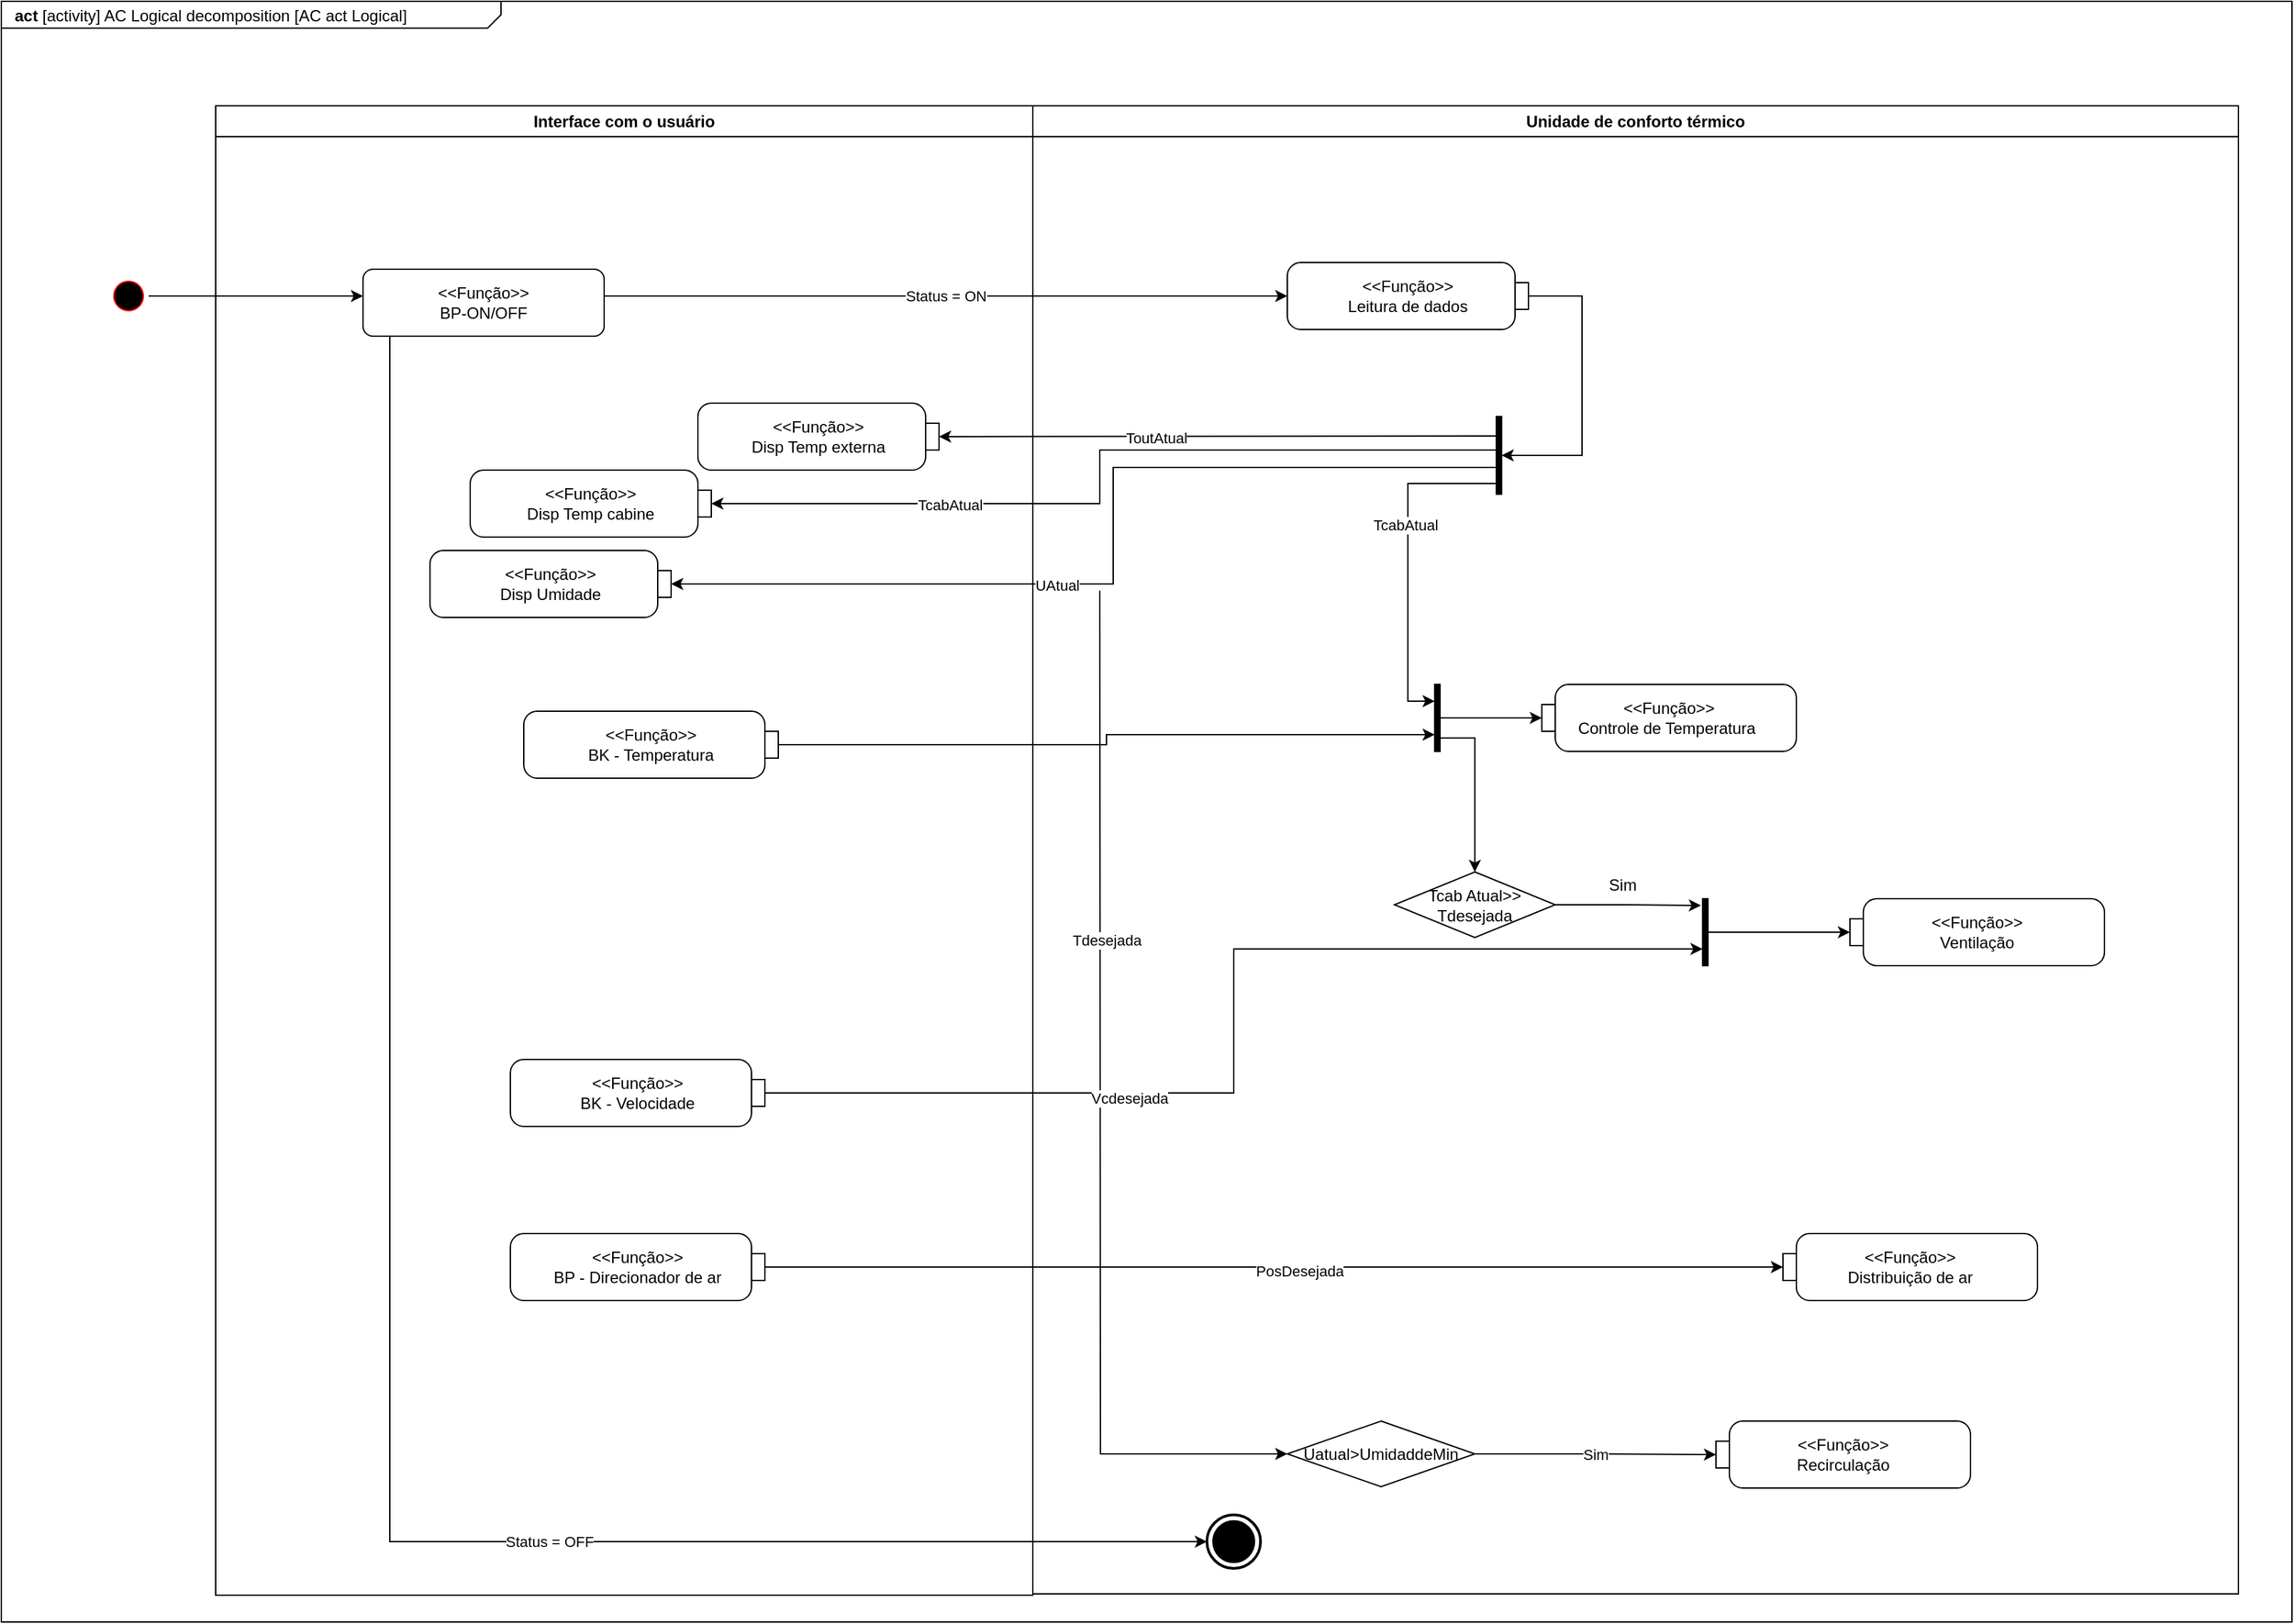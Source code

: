 <mxfile version="15.8.3" type="github">
  <diagram name="Page-1" id="929967ad-93f9-6ef4-fab6-5d389245f69c">
    <mxGraphModel dx="4336.5" dy="153" grid="1" gridSize="10" guides="1" tooltips="1" connect="1" arrows="1" fold="1" page="1" pageScale="1.5" pageWidth="1169" pageHeight="826" background="none" math="0" shadow="0">
      <root>
        <mxCell id="0" style=";html=1;" />
        <mxCell id="1" style=";html=1;" parent="0" />
        <mxCell id="vrOg_hvAR8X6UsYTPUph-13" value="Interface com o usuário" style="swimlane;whiteSpace=wrap" vertex="1" parent="1">
          <mxGeometry x="-1570" y="1328" width="610" height="1112" as="geometry" />
        </mxCell>
        <mxCell id="vrOg_hvAR8X6UsYTPUph-72" value="&amp;lt;&amp;lt;Função&amp;gt;&amp;gt;&lt;br&gt;Disp Temp cabine" style="html=1;shape=mxgraph.sysml.objFlowR;whiteSpace=wrap;" vertex="1" parent="vrOg_hvAR8X6UsYTPUph-13">
          <mxGeometry x="190" y="272" width="180" height="50" as="geometry" />
        </mxCell>
        <mxCell id="vrOg_hvAR8X6UsYTPUph-105" value="&amp;lt;&amp;lt;Função&amp;gt;&amp;gt;&lt;br&gt;BK - Velocidade" style="html=1;shape=mxgraph.sysml.objFlowR;whiteSpace=wrap;" vertex="1" parent="vrOg_hvAR8X6UsYTPUph-13">
          <mxGeometry x="220" y="712" width="190" height="50" as="geometry" />
        </mxCell>
        <mxCell id="vrOg_hvAR8X6UsYTPUph-108" value="&amp;lt;&amp;lt;Função&amp;gt;&amp;gt;&lt;br&gt;BP - Direcionador de ar" style="html=1;shape=mxgraph.sysml.objFlowR;whiteSpace=wrap;" vertex="1" parent="vrOg_hvAR8X6UsYTPUph-13">
          <mxGeometry x="220" y="842" width="190" height="50" as="geometry" />
        </mxCell>
        <mxCell id="vrOg_hvAR8X6UsYTPUph-73" value="&amp;lt;&amp;lt;Função&amp;gt;&amp;gt;&lt;br&gt;Disp Umidade" style="html=1;shape=mxgraph.sysml.objFlowR;whiteSpace=wrap;" vertex="1" parent="vrOg_hvAR8X6UsYTPUph-13">
          <mxGeometry x="160" y="332" width="180" height="50" as="geometry" />
        </mxCell>
        <mxCell id="vrOg_hvAR8X6UsYTPUph-64" value="&amp;lt;&amp;lt;Função&amp;gt;&amp;gt;&lt;br&gt;BP-ON/OFF" style="shape=rect;html=1;rounded=1;whiteSpace=wrap;align=center;" vertex="1" parent="vrOg_hvAR8X6UsYTPUph-13">
          <mxGeometry x="110" y="122" width="180" height="50" as="geometry" />
        </mxCell>
        <mxCell id="vrOg_hvAR8X6UsYTPUph-62" value="Unidade de conforto térmico" style="swimlane;whiteSpace=wrap" vertex="1" parent="1">
          <mxGeometry x="-960" y="1328" width="900" height="1111" as="geometry" />
        </mxCell>
        <mxCell id="vrOg_hvAR8X6UsYTPUph-71" value="" style="shape=rect;html=1;fillColor=#000000;verticalLabelPosition=bottom;verticalAlignment=top;" vertex="1" parent="vrOg_hvAR8X6UsYTPUph-62">
          <mxGeometry x="346" y="232" width="4" height="58" as="geometry" />
        </mxCell>
        <mxCell id="vrOg_hvAR8X6UsYTPUph-86" value="" style="shape=rect;html=1;fillColor=#000000;verticalLabelPosition=bottom;verticalAlignment=top;" vertex="1" parent="vrOg_hvAR8X6UsYTPUph-62">
          <mxGeometry x="300" y="432" width="4" height="50" as="geometry" />
        </mxCell>
        <mxCell id="vrOg_hvAR8X6UsYTPUph-88" style="edgeStyle=orthogonalEdgeStyle;rounded=0;orthogonalLoop=1;jettySize=auto;html=1;exitX=0;exitY=1;exitDx=0;exitDy=0;entryX=0;entryY=0.25;entryDx=0;entryDy=0;" edge="1" parent="vrOg_hvAR8X6UsYTPUph-62" source="vrOg_hvAR8X6UsYTPUph-71" target="vrOg_hvAR8X6UsYTPUph-86">
          <mxGeometry relative="1" as="geometry">
            <Array as="points">
              <mxPoint x="280" y="282" />
              <mxPoint x="280" y="444" />
            </Array>
          </mxGeometry>
        </mxCell>
        <mxCell id="vrOg_hvAR8X6UsYTPUph-89" value="TcabAtual" style="edgeLabel;html=1;align=center;verticalAlign=middle;resizable=0;points=[];" vertex="1" connectable="0" parent="vrOg_hvAR8X6UsYTPUph-88">
          <mxGeometry x="-0.181" y="-2" relative="1" as="geometry">
            <mxPoint as="offset" />
          </mxGeometry>
        </mxCell>
        <mxCell id="vrOg_hvAR8X6UsYTPUph-104" style="edgeStyle=orthogonalEdgeStyle;rounded=0;orthogonalLoop=1;jettySize=auto;html=1;exitX=1;exitY=0.5;exitDx=0;exitDy=0;entryX=0;entryY=0.5;entryDx=0;entryDy=0;startArrow=none;startFill=0;endArrow=classic;endFill=1;" edge="1" parent="vrOg_hvAR8X6UsYTPUph-62" source="vrOg_hvAR8X6UsYTPUph-94" target="vrOg_hvAR8X6UsYTPUph-93">
          <mxGeometry relative="1" as="geometry" />
        </mxCell>
        <mxCell id="vrOg_hvAR8X6UsYTPUph-94" value="" style="shape=rect;html=1;fillColor=#000000;verticalLabelPosition=bottom;verticalAlignment=top;" vertex="1" parent="vrOg_hvAR8X6UsYTPUph-62">
          <mxGeometry x="500" y="592" width="4" height="50" as="geometry" />
        </mxCell>
        <mxCell id="vrOg_hvAR8X6UsYTPUph-93" value="&amp;lt;&amp;lt;Função&amp;gt;&amp;gt;&lt;br&gt;Ventilação" style="html=1;shape=mxgraph.sysml.objFlowL;whiteSpace=wrap;" vertex="1" parent="vrOg_hvAR8X6UsYTPUph-62">
          <mxGeometry x="610" y="592" width="190" height="50" as="geometry" />
        </mxCell>
        <mxCell id="vrOg_hvAR8X6UsYTPUph-100" style="edgeStyle=orthogonalEdgeStyle;rounded=0;orthogonalLoop=1;jettySize=auto;html=1;exitX=1;exitY=0.5;exitDx=0;exitDy=0;entryX=-0.308;entryY=0.101;entryDx=0;entryDy=0;startArrow=none;startFill=0;endArrow=classic;endFill=1;entryPerimeter=0;" edge="1" parent="vrOg_hvAR8X6UsYTPUph-62" source="vrOg_hvAR8X6UsYTPUph-96" target="vrOg_hvAR8X6UsYTPUph-94">
          <mxGeometry relative="1" as="geometry" />
        </mxCell>
        <mxCell id="vrOg_hvAR8X6UsYTPUph-96" value="Tcab Atual&amp;gt;&amp;gt; Tdesejada" style="rhombus;whiteSpace=wrap;html=1;" vertex="1" parent="vrOg_hvAR8X6UsYTPUph-62">
          <mxGeometry x="270" y="572" width="120" height="49" as="geometry" />
        </mxCell>
        <mxCell id="vrOg_hvAR8X6UsYTPUph-97" style="edgeStyle=orthogonalEdgeStyle;rounded=0;orthogonalLoop=1;jettySize=auto;html=1;startArrow=classic;startFill=1;endArrow=none;endFill=0;entryX=1;entryY=0.8;entryDx=0;entryDy=0;entryPerimeter=0;exitX=0.5;exitY=0;exitDx=0;exitDy=0;" edge="1" parent="vrOg_hvAR8X6UsYTPUph-62" source="vrOg_hvAR8X6UsYTPUph-96" target="vrOg_hvAR8X6UsYTPUph-86">
          <mxGeometry relative="1" as="geometry">
            <mxPoint x="414" y="472" as="targetPoint" />
            <mxPoint x="304" y="562" as="sourcePoint" />
            <Array as="points">
              <mxPoint x="330" y="472" />
            </Array>
          </mxGeometry>
        </mxCell>
        <mxCell id="vrOg_hvAR8X6UsYTPUph-103" value="Sim" style="text;html=1;align=center;verticalAlign=middle;resizable=0;points=[];autosize=1;strokeColor=none;fillColor=none;" vertex="1" parent="vrOg_hvAR8X6UsYTPUph-62">
          <mxGeometry x="420" y="572" width="40" height="20" as="geometry" />
        </mxCell>
        <mxCell id="vrOg_hvAR8X6UsYTPUph-110" value="&amp;lt;&amp;lt;Função&amp;gt;&amp;gt;&lt;br&gt;Distribuição de ar" style="html=1;shape=mxgraph.sysml.objFlowL;whiteSpace=wrap;" vertex="1" parent="vrOg_hvAR8X6UsYTPUph-62">
          <mxGeometry x="560" y="842" width="190" height="50" as="geometry" />
        </mxCell>
        <mxCell id="vrOg_hvAR8X6UsYTPUph-113" value="&amp;lt;&amp;lt;Função&amp;gt;&amp;gt;&lt;br&gt;Recirculação" style="html=1;shape=mxgraph.sysml.objFlowL;whiteSpace=wrap;" vertex="1" parent="vrOg_hvAR8X6UsYTPUph-62">
          <mxGeometry x="510" y="982" width="190" height="50" as="geometry" />
        </mxCell>
        <mxCell id="vrOg_hvAR8X6UsYTPUph-117" value="" style="edgeStyle=orthogonalEdgeStyle;rounded=0;orthogonalLoop=1;jettySize=auto;html=1;startArrow=classic;startFill=1;endArrow=none;endFill=0;" edge="1" parent="vrOg_hvAR8X6UsYTPUph-62" source="vrOg_hvAR8X6UsYTPUph-116">
          <mxGeometry relative="1" as="geometry">
            <mxPoint x="50" y="362" as="targetPoint" />
          </mxGeometry>
        </mxCell>
        <mxCell id="vrOg_hvAR8X6UsYTPUph-121" value="Sim" style="edgeStyle=orthogonalEdgeStyle;rounded=0;orthogonalLoop=1;jettySize=auto;html=1;entryX=0;entryY=0.5;entryDx=0;entryDy=0;entryPerimeter=0;startArrow=none;startFill=0;endArrow=classic;endFill=1;" edge="1" parent="vrOg_hvAR8X6UsYTPUph-62" source="vrOg_hvAR8X6UsYTPUph-116" target="vrOg_hvAR8X6UsYTPUph-113">
          <mxGeometry relative="1" as="geometry" />
        </mxCell>
        <mxCell id="vrOg_hvAR8X6UsYTPUph-116" value="Uatual&amp;gt;UmidaddeMin" style="rhombus;whiteSpace=wrap;html=1;" vertex="1" parent="vrOg_hvAR8X6UsYTPUph-62">
          <mxGeometry x="190" y="982" width="140" height="49" as="geometry" />
        </mxCell>
        <mxCell id="vrOg_hvAR8X6UsYTPUph-122" value="" style="html=1;shape=mxgraph.sysml.actFinal;strokeWidth=2;verticalLabelPosition=bottom;verticalAlignment=top;" vertex="1" parent="vrOg_hvAR8X6UsYTPUph-62">
          <mxGeometry x="130" y="1052" width="40" height="40" as="geometry" />
        </mxCell>
        <mxCell id="vrOg_hvAR8X6UsYTPUph-67" value="Status = ON" style="edgeStyle=orthogonalEdgeStyle;rounded=0;orthogonalLoop=1;jettySize=auto;html=1;" edge="1" parent="1" source="vrOg_hvAR8X6UsYTPUph-64">
          <mxGeometry relative="1" as="geometry">
            <mxPoint x="-770" y="1470" as="targetPoint" />
            <Array as="points">
              <mxPoint x="-1010" y="1470" />
              <mxPoint x="-1010" y="1470" />
            </Array>
          </mxGeometry>
        </mxCell>
        <mxCell id="vrOg_hvAR8X6UsYTPUph-70" style="edgeStyle=orthogonalEdgeStyle;rounded=0;orthogonalLoop=1;jettySize=auto;html=1;entryX=1;entryY=0.5;entryDx=0;entryDy=0;" edge="1" parent="1" source="vrOg_hvAR8X6UsYTPUph-68" target="vrOg_hvAR8X6UsYTPUph-71">
          <mxGeometry relative="1" as="geometry">
            <mxPoint x="-580" y="1585" as="targetPoint" />
            <Array as="points">
              <mxPoint x="-550" y="1470" />
              <mxPoint x="-550" y="1589" />
            </Array>
          </mxGeometry>
        </mxCell>
        <mxCell id="vrOg_hvAR8X6UsYTPUph-68" value="&amp;lt;&amp;lt;Função&amp;gt;&amp;gt;&lt;br&gt;Leitura de dados" style="html=1;shape=mxgraph.sysml.objFlowR;whiteSpace=wrap;" vertex="1" parent="1">
          <mxGeometry x="-770" y="1445" width="180" height="50" as="geometry" />
        </mxCell>
        <mxCell id="vrOg_hvAR8X6UsYTPUph-69" value="&amp;lt;&amp;lt;Função&amp;gt;&amp;gt;&lt;br&gt;Disp Temp externa" style="html=1;shape=mxgraph.sysml.objFlowR;whiteSpace=wrap;" vertex="1" parent="1">
          <mxGeometry x="-1210" y="1550" width="180" height="50" as="geometry" />
        </mxCell>
        <mxCell id="vrOg_hvAR8X6UsYTPUph-74" style="edgeStyle=orthogonalEdgeStyle;rounded=0;orthogonalLoop=1;jettySize=auto;html=1;exitX=0;exitY=0.25;exitDx=0;exitDy=0;entryX=1;entryY=0.5;entryDx=0;entryDy=0;entryPerimeter=0;" edge="1" parent="1" source="vrOg_hvAR8X6UsYTPUph-71" target="vrOg_hvAR8X6UsYTPUph-69">
          <mxGeometry relative="1" as="geometry">
            <Array as="points">
              <mxPoint x="-620" y="1575" />
            </Array>
          </mxGeometry>
        </mxCell>
        <mxCell id="vrOg_hvAR8X6UsYTPUph-75" value="ToutAtual" style="edgeLabel;html=1;align=center;verticalAlign=middle;resizable=0;points=[];" vertex="1" connectable="0" parent="vrOg_hvAR8X6UsYTPUph-74">
          <mxGeometry x="0.222" y="1" relative="1" as="geometry">
            <mxPoint as="offset" />
          </mxGeometry>
        </mxCell>
        <mxCell id="vrOg_hvAR8X6UsYTPUph-76" style="edgeStyle=orthogonalEdgeStyle;rounded=0;orthogonalLoop=1;jettySize=auto;html=1;exitX=0;exitY=0.5;exitDx=0;exitDy=0;entryX=1;entryY=0.5;entryDx=0;entryDy=0;entryPerimeter=0;" edge="1" parent="1" source="vrOg_hvAR8X6UsYTPUph-71" target="vrOg_hvAR8X6UsYTPUph-72">
          <mxGeometry relative="1" as="geometry">
            <Array as="points">
              <mxPoint x="-910" y="1585" />
              <mxPoint x="-910" y="1625" />
            </Array>
          </mxGeometry>
        </mxCell>
        <mxCell id="vrOg_hvAR8X6UsYTPUph-77" value="TcabAtual" style="edgeLabel;html=1;align=center;verticalAlign=middle;resizable=0;points=[];" vertex="1" connectable="0" parent="vrOg_hvAR8X6UsYTPUph-76">
          <mxGeometry x="0.436" y="1" relative="1" as="geometry">
            <mxPoint as="offset" />
          </mxGeometry>
        </mxCell>
        <mxCell id="vrOg_hvAR8X6UsYTPUph-78" style="edgeStyle=orthogonalEdgeStyle;rounded=0;orthogonalLoop=1;jettySize=auto;html=1;exitX=1;exitY=0.75;exitDx=0;exitDy=0;entryX=1;entryY=0.5;entryDx=0;entryDy=0;entryPerimeter=0;" edge="1" parent="1" source="vrOg_hvAR8X6UsYTPUph-71" target="vrOg_hvAR8X6UsYTPUph-73">
          <mxGeometry relative="1" as="geometry">
            <Array as="points">
              <mxPoint x="-610" y="1598" />
              <mxPoint x="-900" y="1598" />
              <mxPoint x="-900" y="1685" />
            </Array>
          </mxGeometry>
        </mxCell>
        <mxCell id="vrOg_hvAR8X6UsYTPUph-79" value="UAtual" style="edgeLabel;html=1;align=center;verticalAlign=middle;resizable=0;points=[];" vertex="1" connectable="0" parent="vrOg_hvAR8X6UsYTPUph-78">
          <mxGeometry x="0.193" y="1" relative="1" as="geometry">
            <mxPoint as="offset" />
          </mxGeometry>
        </mxCell>
        <mxCell id="vrOg_hvAR8X6UsYTPUph-90" value="Tdesejada" style="edgeStyle=orthogonalEdgeStyle;rounded=0;orthogonalLoop=1;jettySize=auto;html=1;entryX=0;entryY=0.75;entryDx=0;entryDy=0;" edge="1" parent="1" source="vrOg_hvAR8X6UsYTPUph-81" target="vrOg_hvAR8X6UsYTPUph-86">
          <mxGeometry x="-0.015" y="-145" relative="1" as="geometry">
            <mxPoint x="-145" y="146" as="offset" />
          </mxGeometry>
        </mxCell>
        <mxCell id="vrOg_hvAR8X6UsYTPUph-81" value="&amp;lt;&amp;lt;Função&amp;gt;&amp;gt;&lt;br&gt;BK - Temperatura" style="html=1;shape=mxgraph.sysml.objFlowR;whiteSpace=wrap;" vertex="1" parent="1">
          <mxGeometry x="-1340" y="1780" width="190" height="50" as="geometry" />
        </mxCell>
        <mxCell id="vrOg_hvAR8X6UsYTPUph-83" value="&amp;lt;&amp;lt;Função&amp;gt;&amp;gt;&lt;br&gt;Controle de Temperatura&amp;nbsp;" style="html=1;shape=mxgraph.sysml.objFlowL;whiteSpace=wrap;" vertex="1" parent="1">
          <mxGeometry x="-580" y="1760" width="190" height="50" as="geometry" />
        </mxCell>
        <mxCell id="vrOg_hvAR8X6UsYTPUph-92" style="edgeStyle=orthogonalEdgeStyle;rounded=0;orthogonalLoop=1;jettySize=auto;html=1;entryX=0;entryY=0.5;entryDx=0;entryDy=0;entryPerimeter=0;" edge="1" parent="1" source="vrOg_hvAR8X6UsYTPUph-86" target="vrOg_hvAR8X6UsYTPUph-83">
          <mxGeometry relative="1" as="geometry" />
        </mxCell>
        <mxCell id="vrOg_hvAR8X6UsYTPUph-1" value="&lt;p style=&quot;margin: 0px ; margin-top: 4px ; margin-left: 10px ; text-align: left&quot;&gt;&lt;b&gt;act&lt;/b&gt; [activity] AC Logical decomposition [AC act Logical]&lt;/p&gt;" style="html=1;strokeWidth=1;shape=mxgraph.sysml.package;html=1;overflow=fill;whiteSpace=wrap;fillColor=none;gradientColor=none;fontSize=12;align=center;labelX=373.98;" vertex="1" parent="1">
          <mxGeometry x="-1730" y="1250" width="1710" height="1210" as="geometry" />
        </mxCell>
        <mxCell id="vrOg_hvAR8X6UsYTPUph-106" style="edgeStyle=orthogonalEdgeStyle;rounded=0;orthogonalLoop=1;jettySize=auto;html=1;entryX=0;entryY=0.75;entryDx=0;entryDy=0;startArrow=none;startFill=0;endArrow=classic;endFill=1;" edge="1" parent="1" source="vrOg_hvAR8X6UsYTPUph-105" target="vrOg_hvAR8X6UsYTPUph-94">
          <mxGeometry relative="1" as="geometry" />
        </mxCell>
        <mxCell id="vrOg_hvAR8X6UsYTPUph-107" value="Vcdesejada" style="edgeLabel;html=1;align=center;verticalAlign=middle;resizable=0;points=[];" vertex="1" connectable="0" parent="vrOg_hvAR8X6UsYTPUph-106">
          <mxGeometry x="-0.33" y="-4" relative="1" as="geometry">
            <mxPoint x="1" as="offset" />
          </mxGeometry>
        </mxCell>
        <mxCell id="vrOg_hvAR8X6UsYTPUph-111" style="edgeStyle=orthogonalEdgeStyle;rounded=0;orthogonalLoop=1;jettySize=auto;html=1;exitX=1;exitY=0.5;exitDx=0;exitDy=0;exitPerimeter=0;entryX=0;entryY=0.5;entryDx=0;entryDy=0;entryPerimeter=0;startArrow=none;startFill=0;endArrow=classic;endFill=1;" edge="1" parent="1" source="vrOg_hvAR8X6UsYTPUph-108" target="vrOg_hvAR8X6UsYTPUph-110">
          <mxGeometry relative="1" as="geometry" />
        </mxCell>
        <mxCell id="vrOg_hvAR8X6UsYTPUph-112" value="PosDesejada" style="edgeLabel;html=1;align=center;verticalAlign=middle;resizable=0;points=[];" vertex="1" connectable="0" parent="vrOg_hvAR8X6UsYTPUph-111">
          <mxGeometry x="0.047" y="-3" relative="1" as="geometry">
            <mxPoint x="1" as="offset" />
          </mxGeometry>
        </mxCell>
        <mxCell id="vrOg_hvAR8X6UsYTPUph-123" style="edgeStyle=orthogonalEdgeStyle;rounded=0;orthogonalLoop=1;jettySize=auto;html=1;entryX=0;entryY=0.5;entryDx=0;entryDy=0;entryPerimeter=0;startArrow=none;startFill=0;endArrow=classic;endFill=1;" edge="1" parent="1" source="vrOg_hvAR8X6UsYTPUph-64" target="vrOg_hvAR8X6UsYTPUph-122">
          <mxGeometry relative="1" as="geometry">
            <Array as="points">
              <mxPoint x="-1440" y="2400" />
            </Array>
          </mxGeometry>
        </mxCell>
        <mxCell id="vrOg_hvAR8X6UsYTPUph-124" value="Status = OFF" style="edgeLabel;html=1;align=center;verticalAlign=middle;resizable=0;points=[];" vertex="1" connectable="0" parent="vrOg_hvAR8X6UsYTPUph-123">
          <mxGeometry x="0.35" relative="1" as="geometry">
            <mxPoint x="-1" as="offset" />
          </mxGeometry>
        </mxCell>
        <mxCell id="vrOg_hvAR8X6UsYTPUph-129" style="edgeStyle=orthogonalEdgeStyle;rounded=0;orthogonalLoop=1;jettySize=auto;html=1;startArrow=none;startFill=0;endArrow=classic;endFill=1;" edge="1" parent="1" source="vrOg_hvAR8X6UsYTPUph-126">
          <mxGeometry relative="1" as="geometry">
            <mxPoint x="-1460" y="1470" as="targetPoint" />
            <Array as="points">
              <mxPoint x="-1460" y="1470" />
            </Array>
          </mxGeometry>
        </mxCell>
        <mxCell id="vrOg_hvAR8X6UsYTPUph-126" value="c" style="ellipse;shape=startState;fillColor=#000000;strokeColor=#ff0000;" vertex="1" parent="1">
          <mxGeometry x="-1650" y="1455" width="30" height="30" as="geometry" />
        </mxCell>
      </root>
    </mxGraphModel>
  </diagram>
</mxfile>
